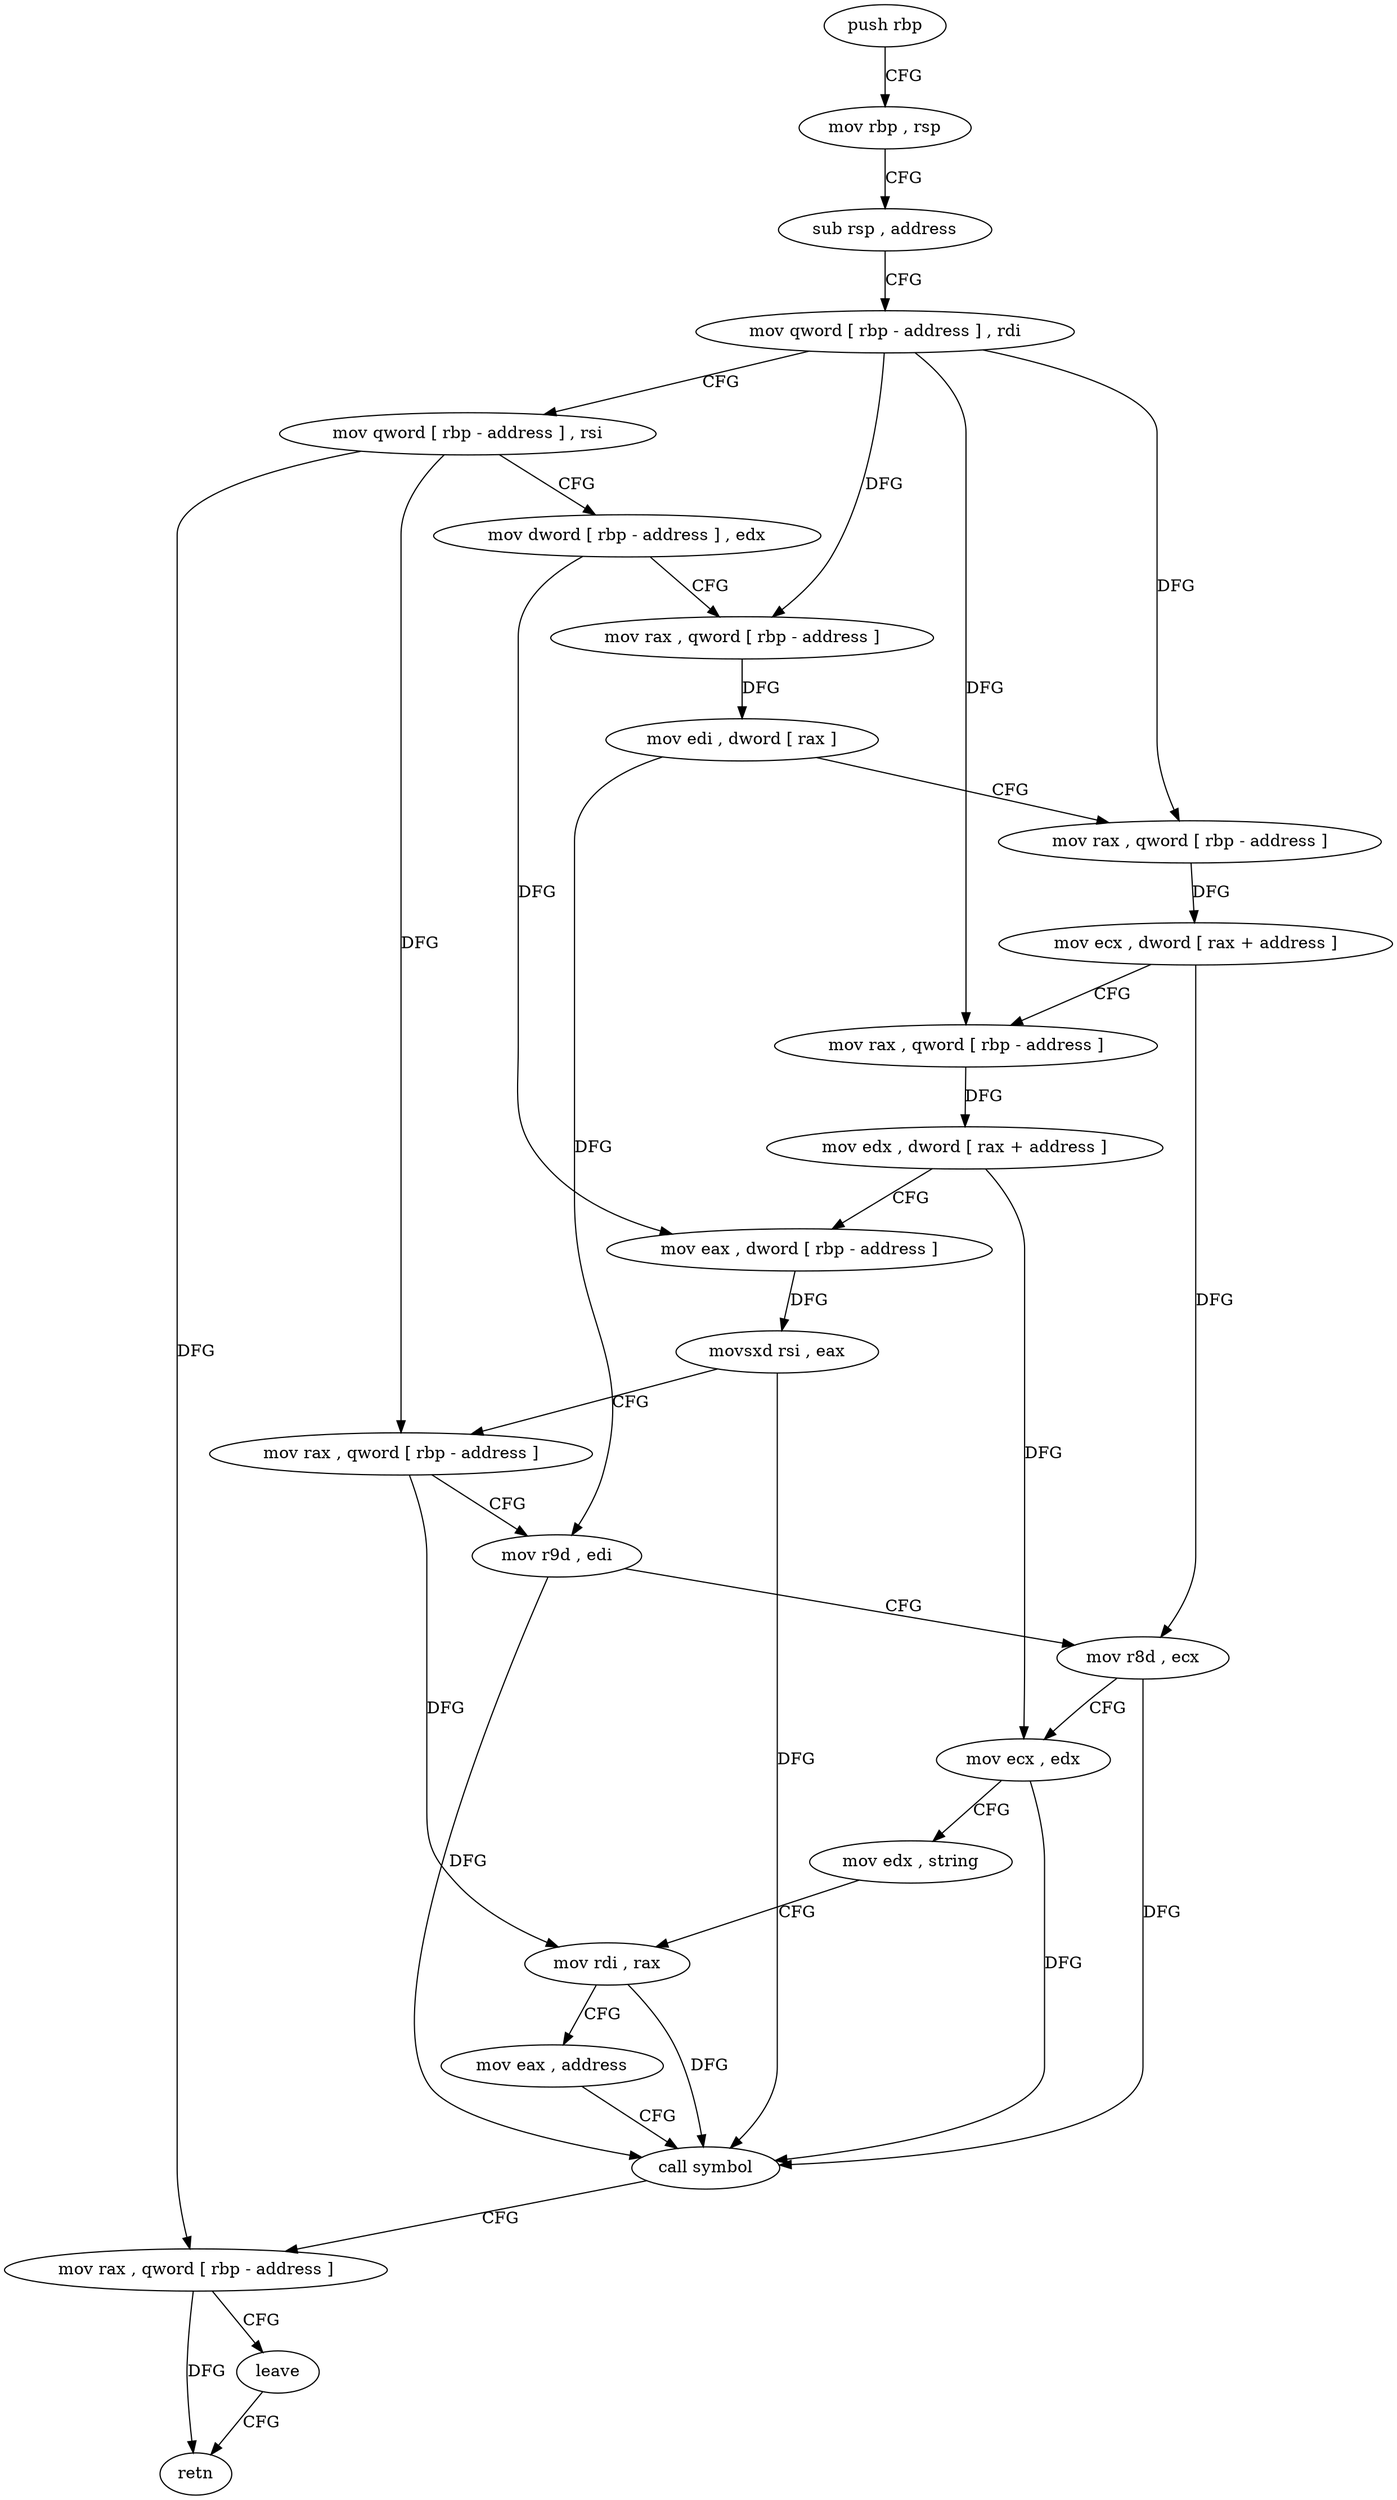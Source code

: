 digraph "func" {
"4346175" [label = "push rbp" ]
"4346176" [label = "mov rbp , rsp" ]
"4346179" [label = "sub rsp , address" ]
"4346183" [label = "mov qword [ rbp - address ] , rdi" ]
"4346187" [label = "mov qword [ rbp - address ] , rsi" ]
"4346191" [label = "mov dword [ rbp - address ] , edx" ]
"4346194" [label = "mov rax , qword [ rbp - address ]" ]
"4346198" [label = "mov edi , dword [ rax ]" ]
"4346200" [label = "mov rax , qword [ rbp - address ]" ]
"4346204" [label = "mov ecx , dword [ rax + address ]" ]
"4346207" [label = "mov rax , qword [ rbp - address ]" ]
"4346211" [label = "mov edx , dword [ rax + address ]" ]
"4346214" [label = "mov eax , dword [ rbp - address ]" ]
"4346217" [label = "movsxd rsi , eax" ]
"4346220" [label = "mov rax , qword [ rbp - address ]" ]
"4346224" [label = "mov r9d , edi" ]
"4346227" [label = "mov r8d , ecx" ]
"4346230" [label = "mov ecx , edx" ]
"4346232" [label = "mov edx , string" ]
"4346237" [label = "mov rdi , rax" ]
"4346240" [label = "mov eax , address" ]
"4346245" [label = "call symbol" ]
"4346250" [label = "mov rax , qword [ rbp - address ]" ]
"4346254" [label = "leave" ]
"4346255" [label = "retn" ]
"4346175" -> "4346176" [ label = "CFG" ]
"4346176" -> "4346179" [ label = "CFG" ]
"4346179" -> "4346183" [ label = "CFG" ]
"4346183" -> "4346187" [ label = "CFG" ]
"4346183" -> "4346194" [ label = "DFG" ]
"4346183" -> "4346200" [ label = "DFG" ]
"4346183" -> "4346207" [ label = "DFG" ]
"4346187" -> "4346191" [ label = "CFG" ]
"4346187" -> "4346220" [ label = "DFG" ]
"4346187" -> "4346250" [ label = "DFG" ]
"4346191" -> "4346194" [ label = "CFG" ]
"4346191" -> "4346214" [ label = "DFG" ]
"4346194" -> "4346198" [ label = "DFG" ]
"4346198" -> "4346200" [ label = "CFG" ]
"4346198" -> "4346224" [ label = "DFG" ]
"4346200" -> "4346204" [ label = "DFG" ]
"4346204" -> "4346207" [ label = "CFG" ]
"4346204" -> "4346227" [ label = "DFG" ]
"4346207" -> "4346211" [ label = "DFG" ]
"4346211" -> "4346214" [ label = "CFG" ]
"4346211" -> "4346230" [ label = "DFG" ]
"4346214" -> "4346217" [ label = "DFG" ]
"4346217" -> "4346220" [ label = "CFG" ]
"4346217" -> "4346245" [ label = "DFG" ]
"4346220" -> "4346224" [ label = "CFG" ]
"4346220" -> "4346237" [ label = "DFG" ]
"4346224" -> "4346227" [ label = "CFG" ]
"4346224" -> "4346245" [ label = "DFG" ]
"4346227" -> "4346230" [ label = "CFG" ]
"4346227" -> "4346245" [ label = "DFG" ]
"4346230" -> "4346232" [ label = "CFG" ]
"4346230" -> "4346245" [ label = "DFG" ]
"4346232" -> "4346237" [ label = "CFG" ]
"4346237" -> "4346240" [ label = "CFG" ]
"4346237" -> "4346245" [ label = "DFG" ]
"4346240" -> "4346245" [ label = "CFG" ]
"4346245" -> "4346250" [ label = "CFG" ]
"4346250" -> "4346254" [ label = "CFG" ]
"4346250" -> "4346255" [ label = "DFG" ]
"4346254" -> "4346255" [ label = "CFG" ]
}
